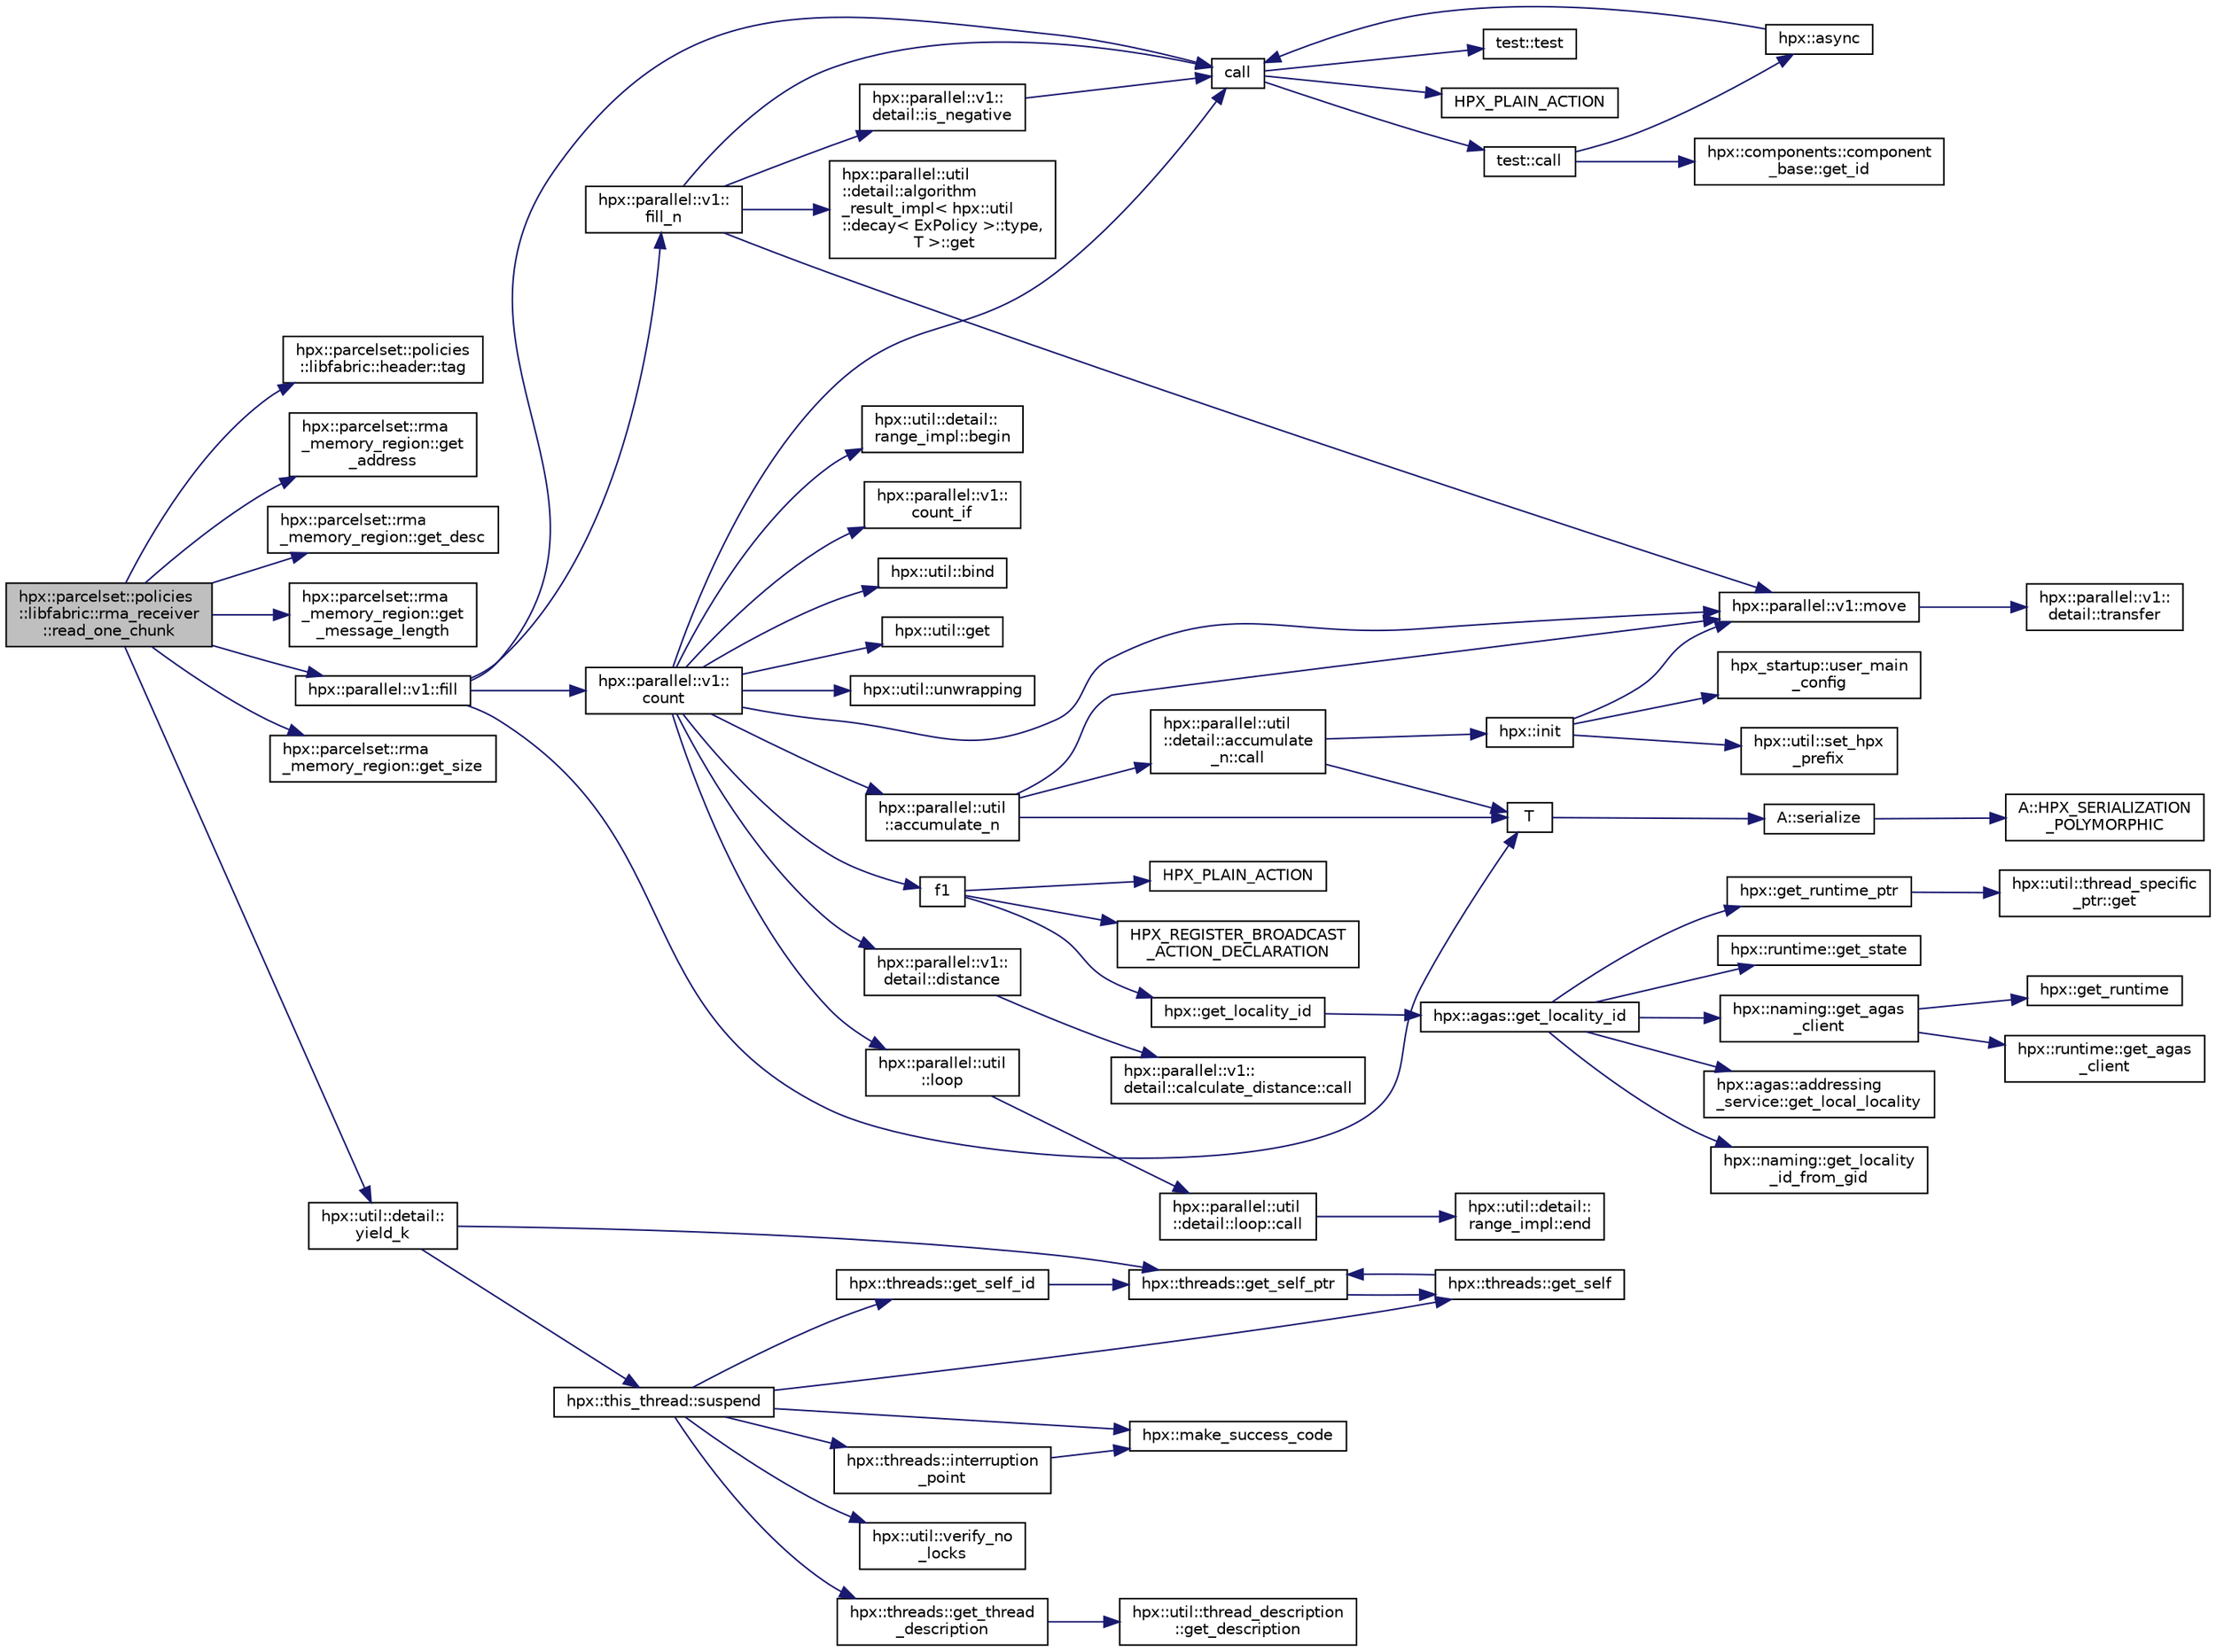 digraph "hpx::parcelset::policies::libfabric::rma_receiver::read_one_chunk"
{
  edge [fontname="Helvetica",fontsize="10",labelfontname="Helvetica",labelfontsize="10"];
  node [fontname="Helvetica",fontsize="10",shape=record];
  rankdir="LR";
  Node824 [label="hpx::parcelset::policies\l::libfabric::rma_receiver\l::read_one_chunk",height=0.2,width=0.4,color="black", fillcolor="grey75", style="filled", fontcolor="black"];
  Node824 -> Node825 [color="midnightblue",fontsize="10",style="solid",fontname="Helvetica"];
  Node825 [label="hpx::parcelset::policies\l::libfabric::header::tag",height=0.2,width=0.4,color="black", fillcolor="white", style="filled",URL="$da/dfe/structhpx_1_1parcelset_1_1policies_1_1libfabric_1_1header.html#ab828f77e39ac4f4d6e5928b6f604793e"];
  Node824 -> Node826 [color="midnightblue",fontsize="10",style="solid",fontname="Helvetica"];
  Node826 [label="hpx::parcelset::rma\l_memory_region::get\l_address",height=0.2,width=0.4,color="black", fillcolor="white", style="filled",URL="$d1/df4/structhpx_1_1parcelset_1_1rma__memory__region.html#aef4bd6acfe2d9a38b80d6820b1df28cf"];
  Node824 -> Node827 [color="midnightblue",fontsize="10",style="solid",fontname="Helvetica"];
  Node827 [label="hpx::parcelset::rma\l_memory_region::get_desc",height=0.2,width=0.4,color="black", fillcolor="white", style="filled",URL="$d1/df4/structhpx_1_1parcelset_1_1rma__memory__region.html#a0c702186e3548a8b4a2887fa0a609481"];
  Node824 -> Node828 [color="midnightblue",fontsize="10",style="solid",fontname="Helvetica"];
  Node828 [label="hpx::parcelset::rma\l_memory_region::get\l_message_length",height=0.2,width=0.4,color="black", fillcolor="white", style="filled",URL="$d1/df4/structhpx_1_1parcelset_1_1rma__memory__region.html#a13f8517bb6783d6107751da9eb7e3176"];
  Node824 -> Node829 [color="midnightblue",fontsize="10",style="solid",fontname="Helvetica"];
  Node829 [label="hpx::parallel::v1::fill",height=0.2,width=0.4,color="black", fillcolor="white", style="filled",URL="$db/db9/namespacehpx_1_1parallel_1_1v1.html#a2e0f7399daabb5d675c4229ca3d71809"];
  Node829 -> Node830 [color="midnightblue",fontsize="10",style="solid",fontname="Helvetica"];
  Node830 [label="hpx::parallel::v1::\lfill_n",height=0.2,width=0.4,color="black", fillcolor="white", style="filled",URL="$db/db9/namespacehpx_1_1parallel_1_1v1.html#ac0cd28f401b453cbe1425b3f5ebc1b4b"];
  Node830 -> Node831 [color="midnightblue",fontsize="10",style="solid",fontname="Helvetica"];
  Node831 [label="hpx::parallel::v1::\ldetail::is_negative",height=0.2,width=0.4,color="black", fillcolor="white", style="filled",URL="$d2/ddd/namespacehpx_1_1parallel_1_1v1_1_1detail.html#adf2e40fc4b20ad0fd442ee3118a4d527"];
  Node831 -> Node832 [color="midnightblue",fontsize="10",style="solid",fontname="Helvetica"];
  Node832 [label="call",height=0.2,width=0.4,color="black", fillcolor="white", style="filled",URL="$d2/d67/promise__1620_8cpp.html#a58357f0b82bc761e1d0b9091ed563a70"];
  Node832 -> Node833 [color="midnightblue",fontsize="10",style="solid",fontname="Helvetica"];
  Node833 [label="test::test",height=0.2,width=0.4,color="black", fillcolor="white", style="filled",URL="$d8/d89/structtest.html#ab42d5ece712d716b04cb3f686f297a26"];
  Node832 -> Node834 [color="midnightblue",fontsize="10",style="solid",fontname="Helvetica"];
  Node834 [label="HPX_PLAIN_ACTION",height=0.2,width=0.4,color="black", fillcolor="white", style="filled",URL="$d2/d67/promise__1620_8cpp.html#ab96aab827a4b1fcaf66cfe0ba83fef23"];
  Node832 -> Node835 [color="midnightblue",fontsize="10",style="solid",fontname="Helvetica"];
  Node835 [label="test::call",height=0.2,width=0.4,color="black", fillcolor="white", style="filled",URL="$d8/d89/structtest.html#aeb29e7ed6518b9426ccf1344c52620ae"];
  Node835 -> Node836 [color="midnightblue",fontsize="10",style="solid",fontname="Helvetica"];
  Node836 [label="hpx::async",height=0.2,width=0.4,color="black", fillcolor="white", style="filled",URL="$d8/d83/namespacehpx.html#acb7d8e37b73b823956ce144f9a57eaa4"];
  Node836 -> Node832 [color="midnightblue",fontsize="10",style="solid",fontname="Helvetica"];
  Node835 -> Node837 [color="midnightblue",fontsize="10",style="solid",fontname="Helvetica"];
  Node837 [label="hpx::components::component\l_base::get_id",height=0.2,width=0.4,color="black", fillcolor="white", style="filled",URL="$d2/de6/classhpx_1_1components_1_1component__base.html#a4c8fd93514039bdf01c48d66d82b19cd"];
  Node830 -> Node838 [color="midnightblue",fontsize="10",style="solid",fontname="Helvetica"];
  Node838 [label="hpx::parallel::util\l::detail::algorithm\l_result_impl\< hpx::util\l::decay\< ExPolicy \>::type,\l T \>::get",height=0.2,width=0.4,color="black", fillcolor="white", style="filled",URL="$d2/d42/structhpx_1_1parallel_1_1util_1_1detail_1_1algorithm__result__impl.html#ab5b051e8ec74eff5e0e62fd63f5d377e"];
  Node830 -> Node839 [color="midnightblue",fontsize="10",style="solid",fontname="Helvetica"];
  Node839 [label="hpx::parallel::v1::move",height=0.2,width=0.4,color="black", fillcolor="white", style="filled",URL="$db/db9/namespacehpx_1_1parallel_1_1v1.html#aa7c4ede081ce786c9d1eb1adff495cfc"];
  Node839 -> Node840 [color="midnightblue",fontsize="10",style="solid",fontname="Helvetica"];
  Node840 [label="hpx::parallel::v1::\ldetail::transfer",height=0.2,width=0.4,color="black", fillcolor="white", style="filled",URL="$d2/ddd/namespacehpx_1_1parallel_1_1v1_1_1detail.html#ab1b56a05e1885ca7cc7ffa1804dd2f3c"];
  Node830 -> Node832 [color="midnightblue",fontsize="10",style="solid",fontname="Helvetica"];
  Node829 -> Node841 [color="midnightblue",fontsize="10",style="solid",fontname="Helvetica"];
  Node841 [label="hpx::parallel::v1::\lcount",height=0.2,width=0.4,color="black", fillcolor="white", style="filled",URL="$db/db9/namespacehpx_1_1parallel_1_1v1.html#a19d058114a2bd44801aab4176b188e23"];
  Node841 -> Node842 [color="midnightblue",fontsize="10",style="solid",fontname="Helvetica"];
  Node842 [label="hpx::parallel::v1::\lcount_if",height=0.2,width=0.4,color="black", fillcolor="white", style="filled",URL="$db/db9/namespacehpx_1_1parallel_1_1v1.html#ad836ff017ec208c2d6388a9b47b05ce0"];
  Node841 -> Node843 [color="midnightblue",fontsize="10",style="solid",fontname="Helvetica"];
  Node843 [label="f1",height=0.2,width=0.4,color="black", fillcolor="white", style="filled",URL="$d8/d8b/broadcast_8cpp.html#a1751fbd41f2529b84514a9dbd767959a"];
  Node843 -> Node844 [color="midnightblue",fontsize="10",style="solid",fontname="Helvetica"];
  Node844 [label="hpx::get_locality_id",height=0.2,width=0.4,color="black", fillcolor="white", style="filled",URL="$d8/d83/namespacehpx.html#a158d7c54a657bb364c1704033010697b",tooltip="Return the number of the locality this function is being called from. "];
  Node844 -> Node845 [color="midnightblue",fontsize="10",style="solid",fontname="Helvetica"];
  Node845 [label="hpx::agas::get_locality_id",height=0.2,width=0.4,color="black", fillcolor="white", style="filled",URL="$dc/d54/namespacehpx_1_1agas.html#a491cc2ddecdf0f1a9129900caa6a4d3e"];
  Node845 -> Node846 [color="midnightblue",fontsize="10",style="solid",fontname="Helvetica"];
  Node846 [label="hpx::get_runtime_ptr",height=0.2,width=0.4,color="black", fillcolor="white", style="filled",URL="$d8/d83/namespacehpx.html#af29daf2bb3e01b4d6495a1742b6cce64"];
  Node846 -> Node847 [color="midnightblue",fontsize="10",style="solid",fontname="Helvetica"];
  Node847 [label="hpx::util::thread_specific\l_ptr::get",height=0.2,width=0.4,color="black", fillcolor="white", style="filled",URL="$d4/d4c/structhpx_1_1util_1_1thread__specific__ptr.html#a3b27d8520710478aa41d1f74206bdba9"];
  Node845 -> Node848 [color="midnightblue",fontsize="10",style="solid",fontname="Helvetica"];
  Node848 [label="hpx::runtime::get_state",height=0.2,width=0.4,color="black", fillcolor="white", style="filled",URL="$d0/d7b/classhpx_1_1runtime.html#ab405f80e060dac95d624520f38b0524c"];
  Node845 -> Node849 [color="midnightblue",fontsize="10",style="solid",fontname="Helvetica"];
  Node849 [label="hpx::naming::get_agas\l_client",height=0.2,width=0.4,color="black", fillcolor="white", style="filled",URL="$d4/dc9/namespacehpx_1_1naming.html#a0408fffd5d34b620712a801b0ae3b032"];
  Node849 -> Node850 [color="midnightblue",fontsize="10",style="solid",fontname="Helvetica"];
  Node850 [label="hpx::get_runtime",height=0.2,width=0.4,color="black", fillcolor="white", style="filled",URL="$d8/d83/namespacehpx.html#aef902cc6c7dd3b9fbadf34d1e850a070"];
  Node849 -> Node851 [color="midnightblue",fontsize="10",style="solid",fontname="Helvetica"];
  Node851 [label="hpx::runtime::get_agas\l_client",height=0.2,width=0.4,color="black", fillcolor="white", style="filled",URL="$d0/d7b/classhpx_1_1runtime.html#aeb5dddd30d6b9861669af8ad44d1a96a"];
  Node845 -> Node852 [color="midnightblue",fontsize="10",style="solid",fontname="Helvetica"];
  Node852 [label="hpx::agas::addressing\l_service::get_local_locality",height=0.2,width=0.4,color="black", fillcolor="white", style="filled",URL="$db/d58/structhpx_1_1agas_1_1addressing__service.html#ab52c19a37c2a7a006c6c15f90ad0539c"];
  Node845 -> Node853 [color="midnightblue",fontsize="10",style="solid",fontname="Helvetica"];
  Node853 [label="hpx::naming::get_locality\l_id_from_gid",height=0.2,width=0.4,color="black", fillcolor="white", style="filled",URL="$d4/dc9/namespacehpx_1_1naming.html#a7fd43037784560bd04fda9b49e33529f"];
  Node843 -> Node854 [color="midnightblue",fontsize="10",style="solid",fontname="Helvetica"];
  Node854 [label="HPX_PLAIN_ACTION",height=0.2,width=0.4,color="black", fillcolor="white", style="filled",URL="$d8/d8b/broadcast_8cpp.html#a19685a0394ce6a99351f7a679f6eeefc"];
  Node843 -> Node855 [color="midnightblue",fontsize="10",style="solid",fontname="Helvetica"];
  Node855 [label="HPX_REGISTER_BROADCAST\l_ACTION_DECLARATION",height=0.2,width=0.4,color="black", fillcolor="white", style="filled",URL="$d7/d38/addressing__service_8cpp.html#a573d764d9cb34eec46a4bdffcf07875f"];
  Node841 -> Node856 [color="midnightblue",fontsize="10",style="solid",fontname="Helvetica"];
  Node856 [label="hpx::parallel::util\l::loop",height=0.2,width=0.4,color="black", fillcolor="white", style="filled",URL="$df/dc6/namespacehpx_1_1parallel_1_1util.html#a3f434e00f42929aac85debb8c5782213"];
  Node856 -> Node857 [color="midnightblue",fontsize="10",style="solid",fontname="Helvetica"];
  Node857 [label="hpx::parallel::util\l::detail::loop::call",height=0.2,width=0.4,color="black", fillcolor="white", style="filled",URL="$da/d06/structhpx_1_1parallel_1_1util_1_1detail_1_1loop.html#a5c5e8dbda782f09cdb7bc2509e3bf09e"];
  Node857 -> Node858 [color="midnightblue",fontsize="10",style="solid",fontname="Helvetica"];
  Node858 [label="hpx::util::detail::\lrange_impl::end",height=0.2,width=0.4,color="black", fillcolor="white", style="filled",URL="$d4/d4a/namespacehpx_1_1util_1_1detail_1_1range__impl.html#afb2ea48b0902f52ee4d8b764807b4316"];
  Node841 -> Node859 [color="midnightblue",fontsize="10",style="solid",fontname="Helvetica"];
  Node859 [label="hpx::util::bind",height=0.2,width=0.4,color="black", fillcolor="white", style="filled",URL="$df/dad/namespacehpx_1_1util.html#ad844caedf82a0173d6909d910c3e48c6"];
  Node841 -> Node839 [color="midnightblue",fontsize="10",style="solid",fontname="Helvetica"];
  Node841 -> Node860 [color="midnightblue",fontsize="10",style="solid",fontname="Helvetica"];
  Node860 [label="hpx::util::get",height=0.2,width=0.4,color="black", fillcolor="white", style="filled",URL="$df/dad/namespacehpx_1_1util.html#a5cbd3c41f03f4d4acaedaa4777e3cc02"];
  Node841 -> Node832 [color="midnightblue",fontsize="10",style="solid",fontname="Helvetica"];
  Node841 -> Node861 [color="midnightblue",fontsize="10",style="solid",fontname="Helvetica"];
  Node861 [label="hpx::parallel::v1::\ldetail::distance",height=0.2,width=0.4,color="black", fillcolor="white", style="filled",URL="$d2/ddd/namespacehpx_1_1parallel_1_1v1_1_1detail.html#a6bea3c6a5f470cad11f27ee6bab4a33f"];
  Node861 -> Node862 [color="midnightblue",fontsize="10",style="solid",fontname="Helvetica"];
  Node862 [label="hpx::parallel::v1::\ldetail::calculate_distance::call",height=0.2,width=0.4,color="black", fillcolor="white", style="filled",URL="$db/dfa/structhpx_1_1parallel_1_1v1_1_1detail_1_1calculate__distance.html#a950a6627830a7d019ac0e734b0a447bf"];
  Node841 -> Node863 [color="midnightblue",fontsize="10",style="solid",fontname="Helvetica"];
  Node863 [label="hpx::util::unwrapping",height=0.2,width=0.4,color="black", fillcolor="white", style="filled",URL="$df/dad/namespacehpx_1_1util.html#a7529d9ac687684c33403cdd1f9cef8e4"];
  Node841 -> Node864 [color="midnightblue",fontsize="10",style="solid",fontname="Helvetica"];
  Node864 [label="hpx::parallel::util\l::accumulate_n",height=0.2,width=0.4,color="black", fillcolor="white", style="filled",URL="$df/dc6/namespacehpx_1_1parallel_1_1util.html#af19f9a2722f97c2247ea5d0dbb5e2d25"];
  Node864 -> Node865 [color="midnightblue",fontsize="10",style="solid",fontname="Helvetica"];
  Node865 [label="hpx::parallel::util\l::detail::accumulate\l_n::call",height=0.2,width=0.4,color="black", fillcolor="white", style="filled",URL="$d8/d3b/structhpx_1_1parallel_1_1util_1_1detail_1_1accumulate__n.html#a765aceb8ab313fc92f7c4aaf70ccca8f"];
  Node865 -> Node866 [color="midnightblue",fontsize="10",style="solid",fontname="Helvetica"];
  Node866 [label="hpx::init",height=0.2,width=0.4,color="black", fillcolor="white", style="filled",URL="$d8/d83/namespacehpx.html#a3c694ea960b47c56b33351ba16e3d76b",tooltip="Main entry point for launching the HPX runtime system. "];
  Node866 -> Node867 [color="midnightblue",fontsize="10",style="solid",fontname="Helvetica"];
  Node867 [label="hpx::util::set_hpx\l_prefix",height=0.2,width=0.4,color="black", fillcolor="white", style="filled",URL="$df/dad/namespacehpx_1_1util.html#ae40a23c1ba0a48d9304dcf717a95793e"];
  Node866 -> Node868 [color="midnightblue",fontsize="10",style="solid",fontname="Helvetica"];
  Node868 [label="hpx_startup::user_main\l_config",height=0.2,width=0.4,color="black", fillcolor="white", style="filled",URL="$d3/dd2/namespacehpx__startup.html#aaac571d88bd3912a4225a23eb3261637"];
  Node866 -> Node839 [color="midnightblue",fontsize="10",style="solid",fontname="Helvetica"];
  Node865 -> Node869 [color="midnightblue",fontsize="10",style="solid",fontname="Helvetica"];
  Node869 [label="T",height=0.2,width=0.4,color="black", fillcolor="white", style="filled",URL="$db/d33/polymorphic__semiintrusive__template_8cpp.html#ad187658f9cb91c1312b39ae7e896f1ea"];
  Node869 -> Node870 [color="midnightblue",fontsize="10",style="solid",fontname="Helvetica"];
  Node870 [label="A::serialize",height=0.2,width=0.4,color="black", fillcolor="white", style="filled",URL="$d7/da0/struct_a.html#a5f5c287cf471e274ed9dda0da1592212"];
  Node870 -> Node871 [color="midnightblue",fontsize="10",style="solid",fontname="Helvetica"];
  Node871 [label="A::HPX_SERIALIZATION\l_POLYMORPHIC",height=0.2,width=0.4,color="black", fillcolor="white", style="filled",URL="$d7/da0/struct_a.html#ada978cc156cebbafddb1f3aa4c01918c"];
  Node864 -> Node839 [color="midnightblue",fontsize="10",style="solid",fontname="Helvetica"];
  Node864 -> Node869 [color="midnightblue",fontsize="10",style="solid",fontname="Helvetica"];
  Node841 -> Node872 [color="midnightblue",fontsize="10",style="solid",fontname="Helvetica"];
  Node872 [label="hpx::util::detail::\lrange_impl::begin",height=0.2,width=0.4,color="black", fillcolor="white", style="filled",URL="$d4/d4a/namespacehpx_1_1util_1_1detail_1_1range__impl.html#a31e165df2b865cdd961f35ce938db41a"];
  Node829 -> Node869 [color="midnightblue",fontsize="10",style="solid",fontname="Helvetica"];
  Node829 -> Node832 [color="midnightblue",fontsize="10",style="solid",fontname="Helvetica"];
  Node824 -> Node873 [color="midnightblue",fontsize="10",style="solid",fontname="Helvetica"];
  Node873 [label="hpx::parcelset::rma\l_memory_region::get_size",height=0.2,width=0.4,color="black", fillcolor="white", style="filled",URL="$d1/df4/structhpx_1_1parcelset_1_1rma__memory__region.html#adc65ada52b06e8ca16f28d192c6cbcb5"];
  Node824 -> Node874 [color="midnightblue",fontsize="10",style="solid",fontname="Helvetica"];
  Node874 [label="hpx::util::detail::\lyield_k",height=0.2,width=0.4,color="black", fillcolor="white", style="filled",URL="$d2/d8e/namespacehpx_1_1util_1_1detail.html#a6320105908993a100a64b66dd76698c1"];
  Node874 -> Node875 [color="midnightblue",fontsize="10",style="solid",fontname="Helvetica"];
  Node875 [label="hpx::threads::get_self_ptr",height=0.2,width=0.4,color="black", fillcolor="white", style="filled",URL="$d7/d28/namespacehpx_1_1threads.html#a22877ae347ad884cde3a51397dad6c53"];
  Node875 -> Node876 [color="midnightblue",fontsize="10",style="solid",fontname="Helvetica"];
  Node876 [label="hpx::threads::get_self",height=0.2,width=0.4,color="black", fillcolor="white", style="filled",URL="$d7/d28/namespacehpx_1_1threads.html#a07daf4d6d29233f20d66d41ab7b5b8e8"];
  Node876 -> Node875 [color="midnightblue",fontsize="10",style="solid",fontname="Helvetica"];
  Node874 -> Node877 [color="midnightblue",fontsize="10",style="solid",fontname="Helvetica"];
  Node877 [label="hpx::this_thread::suspend",height=0.2,width=0.4,color="black", fillcolor="white", style="filled",URL="$d9/d52/namespacehpx_1_1this__thread.html#aca220026fb3014c0881d129fe31c0073"];
  Node877 -> Node876 [color="midnightblue",fontsize="10",style="solid",fontname="Helvetica"];
  Node877 -> Node878 [color="midnightblue",fontsize="10",style="solid",fontname="Helvetica"];
  Node878 [label="hpx::threads::get_self_id",height=0.2,width=0.4,color="black", fillcolor="white", style="filled",URL="$d7/d28/namespacehpx_1_1threads.html#afafe0f900b9fac3d4ed3c747625c1cfe"];
  Node878 -> Node875 [color="midnightblue",fontsize="10",style="solid",fontname="Helvetica"];
  Node877 -> Node879 [color="midnightblue",fontsize="10",style="solid",fontname="Helvetica"];
  Node879 [label="hpx::threads::interruption\l_point",height=0.2,width=0.4,color="black", fillcolor="white", style="filled",URL="$d7/d28/namespacehpx_1_1threads.html#ada6ec56a12b050707311d8c628089059"];
  Node879 -> Node880 [color="midnightblue",fontsize="10",style="solid",fontname="Helvetica"];
  Node880 [label="hpx::make_success_code",height=0.2,width=0.4,color="black", fillcolor="white", style="filled",URL="$d8/d83/namespacehpx.html#a0e8512a8f49e2a6c8185061181419d8f",tooltip="Returns error_code(hpx::success, \"success\", mode). "];
  Node877 -> Node881 [color="midnightblue",fontsize="10",style="solid",fontname="Helvetica"];
  Node881 [label="hpx::util::verify_no\l_locks",height=0.2,width=0.4,color="black", fillcolor="white", style="filled",URL="$df/dad/namespacehpx_1_1util.html#ae0e1837ee6f09b79b26c2e788d2e9fc9"];
  Node877 -> Node882 [color="midnightblue",fontsize="10",style="solid",fontname="Helvetica"];
  Node882 [label="hpx::threads::get_thread\l_description",height=0.2,width=0.4,color="black", fillcolor="white", style="filled",URL="$d7/d28/namespacehpx_1_1threads.html#a42fc18a7a680f4e8bc633a4b4c956701"];
  Node882 -> Node883 [color="midnightblue",fontsize="10",style="solid",fontname="Helvetica"];
  Node883 [label="hpx::util::thread_description\l::get_description",height=0.2,width=0.4,color="black", fillcolor="white", style="filled",URL="$df/d9e/structhpx_1_1util_1_1thread__description.html#a8c834e14eca6eb228188022577f9f952"];
  Node877 -> Node880 [color="midnightblue",fontsize="10",style="solid",fontname="Helvetica"];
}

